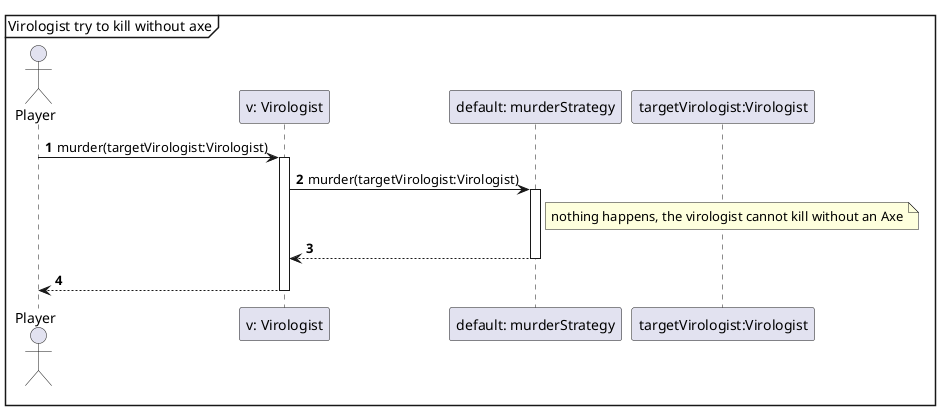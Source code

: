 @startuml
'https://plantuml.com/sequence-diagram

autonumber

mainframe Virologist try to kill without axe

actor Player
participant "v: Virologist" as Virologist
participant "default: murderStrategy" as murderStrategy
'participant "currentField: Field" as currentField
participant "targetVirologist:Virologist" as targetVirologist

Player->Virologist++:murder(targetVirologist:Virologist)
Virologist->murderStrategy++:murder(targetVirologist:Virologist)
note right of murderStrategy
nothing happens, the virologist cannot kill without an Axe
end note
murderStrategy-->Virologist--
Virologist-->Player--
@enduml